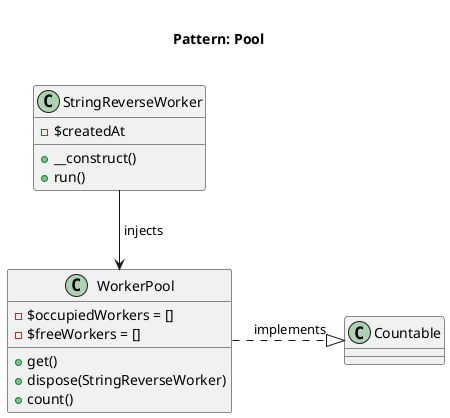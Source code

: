 @startuml
    Title <size:20>\nPattern: Pool\n

	class WorkerPool {
		- $occupiedWorkers = []
		- $freeWorkers = []
		+ get()
		+ dispose(StringReverseWorker)
		+ count()
	}

	class StringReverseWorker {
		- $createdAt

		+  __construct()
		+ run()
	}


	WorkerPool .right.|> Countable: " implements"
	StringReverseWorker --> WorkerPool: " injects"

@enduml